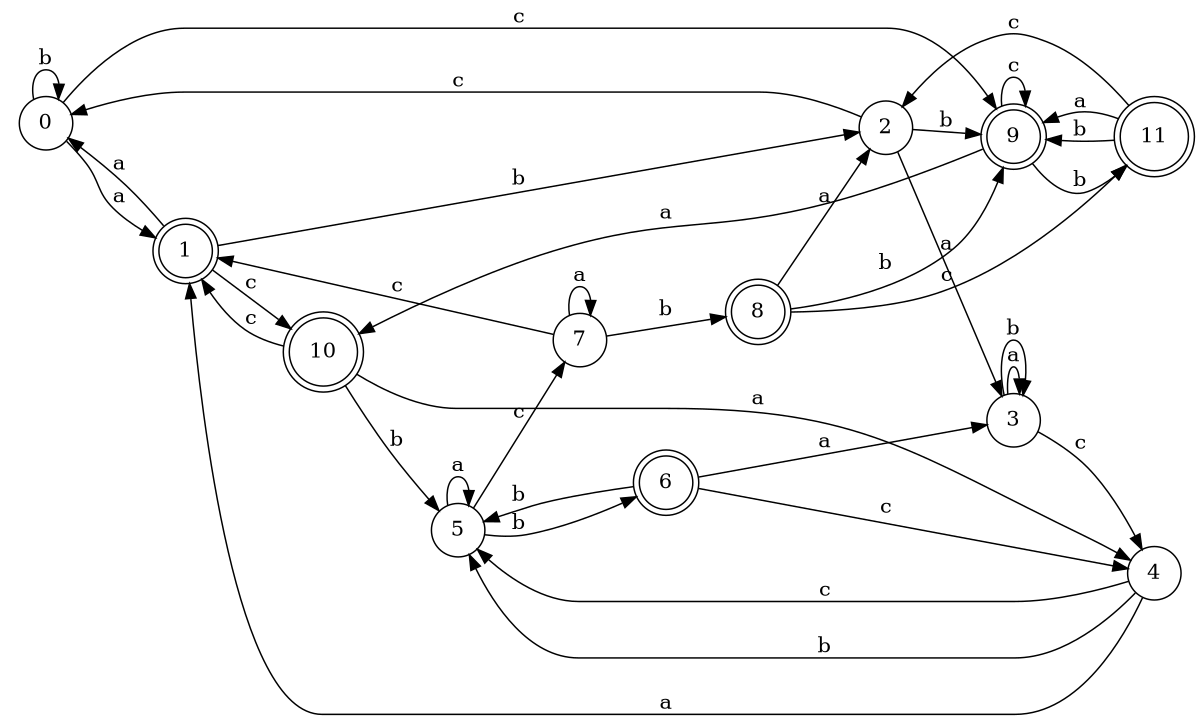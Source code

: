 digraph n10_2 {
__start0 [label="" shape="none"];

rankdir=LR;
size="8,5";

s0 [style="filled", color="black", fillcolor="white" shape="circle", label="0"];
s1 [style="rounded,filled", color="black", fillcolor="white" shape="doublecircle", label="1"];
s2 [style="filled", color="black", fillcolor="white" shape="circle", label="2"];
s3 [style="filled", color="black", fillcolor="white" shape="circle", label="3"];
s4 [style="filled", color="black", fillcolor="white" shape="circle", label="4"];
s5 [style="filled", color="black", fillcolor="white" shape="circle", label="5"];
s6 [style="rounded,filled", color="black", fillcolor="white" shape="doublecircle", label="6"];
s7 [style="filled", color="black", fillcolor="white" shape="circle", label="7"];
s8 [style="rounded,filled", color="black", fillcolor="white" shape="doublecircle", label="8"];
s9 [style="rounded,filled", color="black", fillcolor="white" shape="doublecircle", label="9"];
s10 [style="rounded,filled", color="black", fillcolor="white" shape="doublecircle", label="10"];
s11 [style="rounded,filled", color="black", fillcolor="white" shape="doublecircle", label="11"];
s0 -> s1 [label="a"];
s0 -> s0 [label="b"];
s0 -> s9 [label="c"];
s1 -> s0 [label="a"];
s1 -> s2 [label="b"];
s1 -> s10 [label="c"];
s2 -> s3 [label="a"];
s2 -> s9 [label="b"];
s2 -> s0 [label="c"];
s3 -> s3 [label="a"];
s3 -> s3 [label="b"];
s3 -> s4 [label="c"];
s4 -> s1 [label="a"];
s4 -> s5 [label="b"];
s4 -> s5 [label="c"];
s5 -> s5 [label="a"];
s5 -> s6 [label="b"];
s5 -> s7 [label="c"];
s6 -> s3 [label="a"];
s6 -> s5 [label="b"];
s6 -> s4 [label="c"];
s7 -> s7 [label="a"];
s7 -> s8 [label="b"];
s7 -> s1 [label="c"];
s8 -> s2 [label="a"];
s8 -> s9 [label="b"];
s8 -> s11 [label="c"];
s9 -> s10 [label="a"];
s9 -> s11 [label="b"];
s9 -> s9 [label="c"];
s10 -> s4 [label="a"];
s10 -> s5 [label="b"];
s10 -> s1 [label="c"];
s11 -> s9 [label="a"];
s11 -> s9 [label="b"];
s11 -> s2 [label="c"];

}